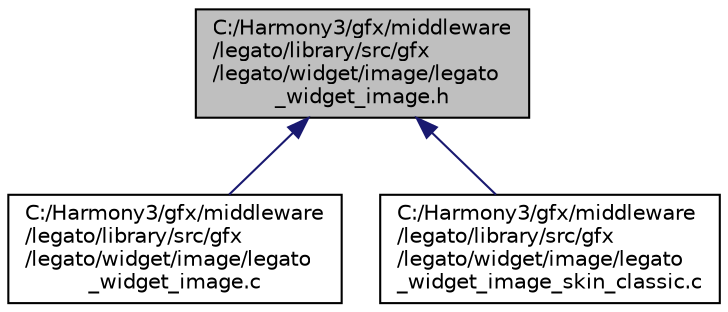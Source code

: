 digraph "C:/Harmony3/gfx/middleware/legato/library/src/gfx/legato/widget/image/legato_widget_image.h"
{
 // LATEX_PDF_SIZE
  edge [fontname="Helvetica",fontsize="10",labelfontname="Helvetica",labelfontsize="10"];
  node [fontname="Helvetica",fontsize="10",shape=record];
  Node1 [label="C:/Harmony3/gfx/middleware\l/legato/library/src/gfx\l/legato/widget/image/legato\l_widget_image.h",height=0.2,width=0.4,color="black", fillcolor="grey75", style="filled", fontcolor="black",tooltip=" "];
  Node1 -> Node2 [dir="back",color="midnightblue",fontsize="10",style="solid",fontname="Helvetica"];
  Node2 [label="C:/Harmony3/gfx/middleware\l/legato/library/src/gfx\l/legato/widget/image/legato\l_widget_image.c",height=0.2,width=0.4,color="black", fillcolor="white", style="filled",URL="$legato__widget__image_8c.html",tooltip=" "];
  Node1 -> Node3 [dir="back",color="midnightblue",fontsize="10",style="solid",fontname="Helvetica"];
  Node3 [label="C:/Harmony3/gfx/middleware\l/legato/library/src/gfx\l/legato/widget/image/legato\l_widget_image_skin_classic.c",height=0.2,width=0.4,color="black", fillcolor="white", style="filled",URL="$legato__widget__image__skin__classic_8c.html",tooltip=" "];
}
